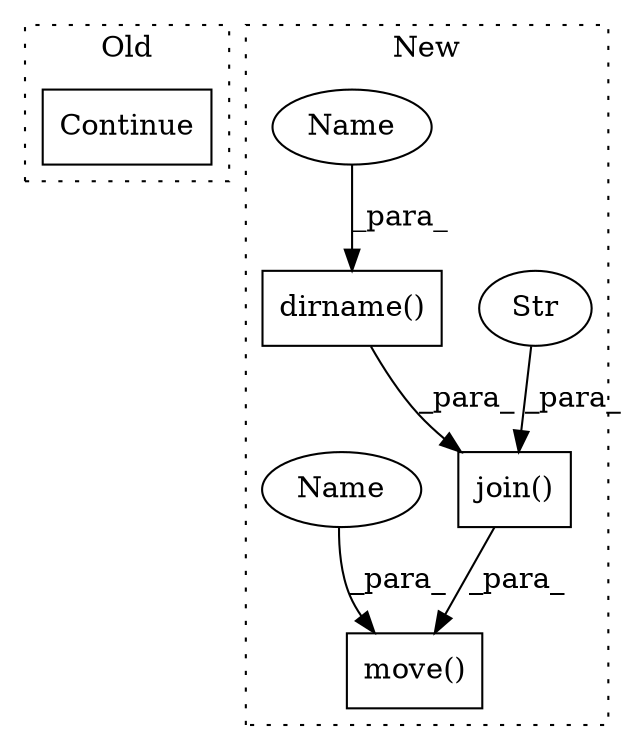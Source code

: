 digraph G {
subgraph cluster0 {
1 [label="Continue" a="43" s="1212" l="8" shape="box"];
label = "Old";
style="dotted";
}
subgraph cluster1 {
2 [label="dirname()" a="75" s="1356,1378" l="16,1" shape="box"];
3 [label="join()" a="75" s="1343,1407" l="13,1" shape="box"];
4 [label="move()" a="75" s="1323,1408" l="12,1" shape="box"];
5 [label="Str" a="66" s="1381" l="26" shape="ellipse"];
6 [label="Name" a="87" s="1372" l="6" shape="ellipse"];
7 [label="Name" a="87" s="1335" l="6" shape="ellipse"];
label = "New";
style="dotted";
}
2 -> 3 [label="_para_"];
3 -> 4 [label="_para_"];
5 -> 3 [label="_para_"];
6 -> 2 [label="_para_"];
7 -> 4 [label="_para_"];
}